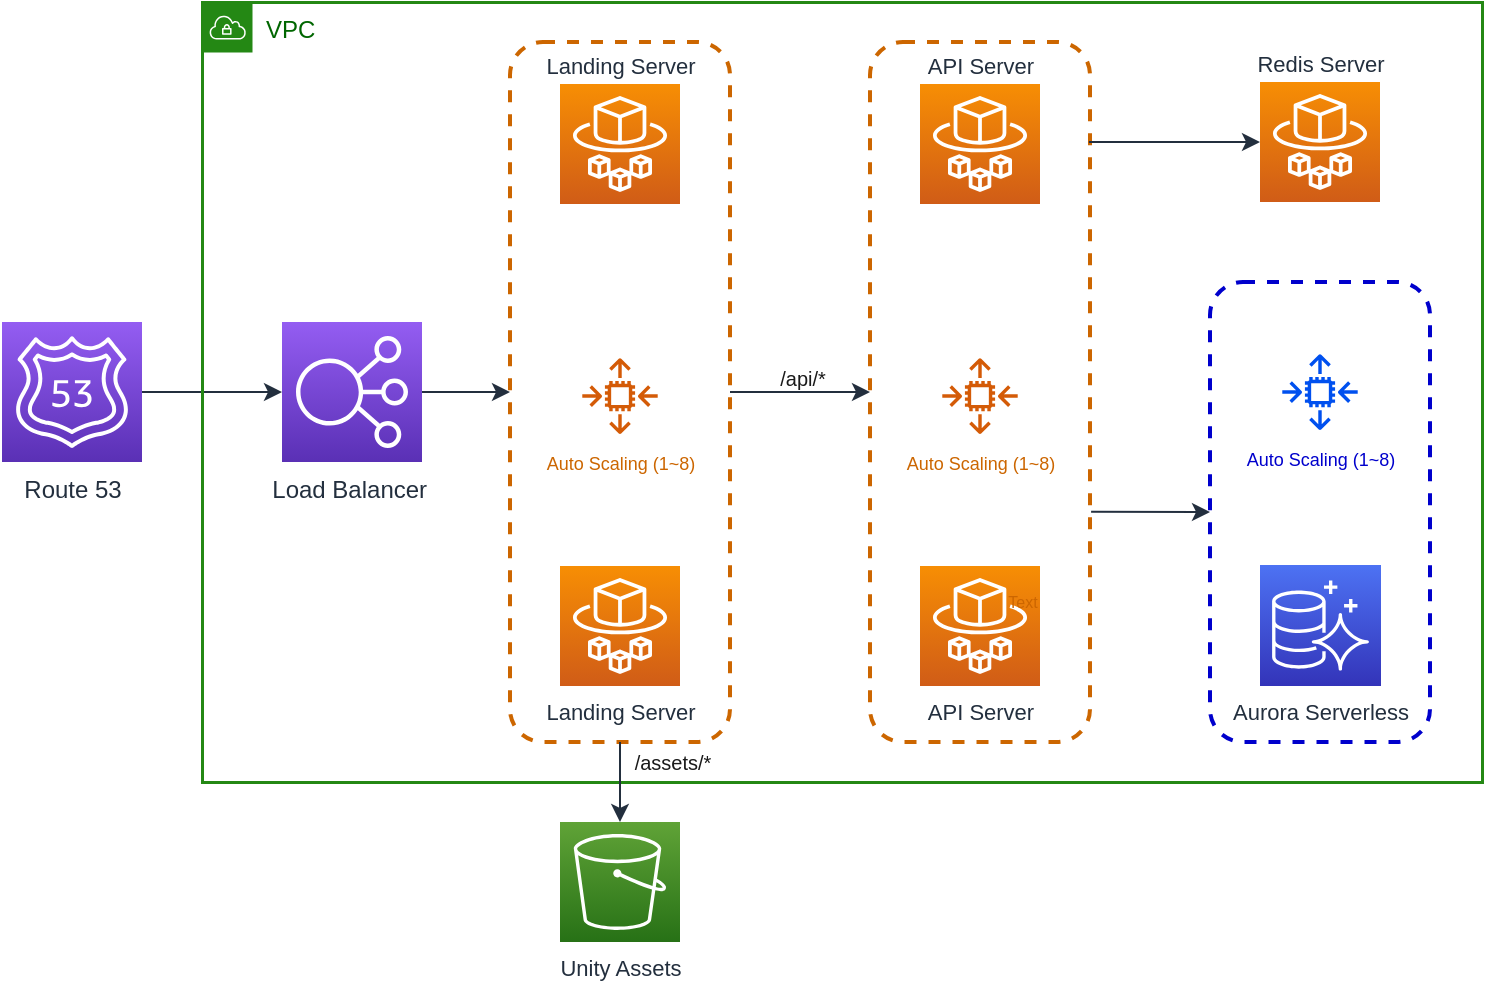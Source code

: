 <mxfile>
    <diagram id="TiwrJ065zfOV_j0houeN" name="Page-1">
        <mxGraphModel dx="625" dy="1191" grid="1" gridSize="10" guides="1" tooltips="1" connect="1" arrows="1" fold="1" page="1" pageScale="1" pageWidth="1169" pageHeight="827" background="#FFFFFF" math="0" shadow="0">
            <root>
                <mxCell id="0"/>
                <mxCell id="1" parent="0"/>
                <mxCell id="45" value="" style="rounded=1;whiteSpace=wrap;html=1;fontColor=#232F3E;fillColor=none;strokeColor=#0000CC;dashed=1;strokeWidth=2;" vertex="1" parent="1">
                    <mxGeometry x="684" y="310" width="110" height="230" as="geometry"/>
                </mxCell>
                <mxCell id="6" value="" style="edgeStyle=none;html=1;exitX=1;exitY=0.5;exitDx=0;exitDy=0;exitPerimeter=0;fontColor=#1A1A1A;strokeColor=#232F3E;" edge="1" parent="1" source="8" target="14">
                    <mxGeometry relative="1" as="geometry">
                        <mxPoint x="301" y="365" as="sourcePoint"/>
                        <mxPoint x="341" y="365" as="targetPoint"/>
                    </mxGeometry>
                </mxCell>
                <mxCell id="8" value="Load Balancer&amp;nbsp;" style="sketch=0;points=[[0,0,0],[0.25,0,0],[0.5,0,0],[0.75,0,0],[1,0,0],[0,1,0],[0.25,1,0],[0.5,1,0],[0.75,1,0],[1,1,0],[0,0.25,0],[0,0.5,0],[0,0.75,0],[1,0.25,0],[1,0.5,0],[1,0.75,0]];outlineConnect=0;fontColor=#232F3E;gradientColor=#945DF2;gradientDirection=north;fillColor=#5A30B5;strokeColor=#ffffff;dashed=0;verticalLabelPosition=bottom;verticalAlign=top;align=center;html=1;fontSize=12;fontStyle=0;aspect=fixed;shape=mxgraph.aws4.resourceIcon;resIcon=mxgraph.aws4.elastic_load_balancing;" vertex="1" parent="1">
                    <mxGeometry x="220" y="330" width="70" height="70" as="geometry"/>
                </mxCell>
                <mxCell id="9" value="Route 53" style="sketch=0;points=[[0,0,0],[0.25,0,0],[0.5,0,0],[0.75,0,0],[1,0,0],[0,1,0],[0.25,1,0],[0.5,1,0],[0.75,1,0],[1,1,0],[0,0.25,0],[0,0.5,0],[0,0.75,0],[1,0.25,0],[1,0.5,0],[1,0.75,0]];outlineConnect=0;fontColor=#232F3E;gradientColor=#945DF2;gradientDirection=north;fillColor=#5A30B5;strokeColor=#ffffff;dashed=0;verticalLabelPosition=bottom;verticalAlign=top;align=center;html=1;fontSize=12;fontStyle=0;aspect=fixed;shape=mxgraph.aws4.resourceIcon;resIcon=mxgraph.aws4.route_53;" vertex="1" parent="1">
                    <mxGeometry x="80" y="330" width="70" height="70" as="geometry"/>
                </mxCell>
                <mxCell id="12" value="" style="edgeStyle=none;html=1;exitX=1;exitY=0.5;exitDx=0;exitDy=0;exitPerimeter=0;fontColor=#1A1A1A;strokeColor=#232F3E;entryX=0;entryY=0.5;entryDx=0;entryDy=0;entryPerimeter=0;" edge="1" parent="1" source="9" target="8">
                    <mxGeometry relative="1" as="geometry">
                        <mxPoint x="160" y="360" as="sourcePoint"/>
                        <mxPoint x="260" y="360" as="targetPoint"/>
                    </mxGeometry>
                </mxCell>
                <mxCell id="14" value="" style="rounded=1;whiteSpace=wrap;html=1;fontColor=#232F3E;fillColor=none;strokeColor=#CC6600;dashed=1;strokeWidth=2;" vertex="1" parent="1">
                    <mxGeometry x="334" y="190" width="110" height="350" as="geometry"/>
                </mxCell>
                <mxCell id="15" value="Landing Server" style="sketch=0;points=[[0,0,0],[0.25,0,0],[0.5,0,0],[0.75,0,0],[1,0,0],[0,1,0],[0.25,1,0],[0.5,1,0],[0.75,1,0],[1,1,0],[0,0.25,0],[0,0.5,0],[0,0.75,0],[1,0.25,0],[1,0.5,0],[1,0.75,0]];outlineConnect=0;fontColor=#232F3E;gradientColor=#F78E04;gradientDirection=north;fillColor=#D05C17;strokeColor=#ffffff;dashed=0;verticalLabelPosition=top;verticalAlign=bottom;align=center;html=1;fontSize=11;fontStyle=0;aspect=fixed;shape=mxgraph.aws4.resourceIcon;resIcon=mxgraph.aws4.fargate;labelPosition=center;" vertex="1" parent="1">
                    <mxGeometry x="359" y="211" width="60" height="60" as="geometry"/>
                </mxCell>
                <mxCell id="17" value="Landing Server" style="sketch=0;points=[[0,0,0],[0.25,0,0],[0.5,0,0],[0.75,0,0],[1,0,0],[0,1,0],[0.25,1,0],[0.5,1,0],[0.75,1,0],[1,1,0],[0,0.25,0],[0,0.5,0],[0,0.75,0],[1,0.25,0],[1,0.5,0],[1,0.75,0]];outlineConnect=0;fontColor=#232F3E;gradientColor=#F78E04;gradientDirection=north;fillColor=#D05C17;strokeColor=#ffffff;dashed=0;verticalLabelPosition=bottom;verticalAlign=top;align=center;html=1;fontSize=11;fontStyle=0;aspect=fixed;shape=mxgraph.aws4.resourceIcon;resIcon=mxgraph.aws4.fargate;" vertex="1" parent="1">
                    <mxGeometry x="359" y="452" width="60" height="60" as="geometry"/>
                </mxCell>
                <mxCell id="21" value="" style="rounded=1;whiteSpace=wrap;html=1;fontColor=#232F3E;fillColor=none;strokeColor=#CC6600;dashed=1;strokeWidth=2;" vertex="1" parent="1">
                    <mxGeometry x="514" y="190" width="110" height="350" as="geometry"/>
                </mxCell>
                <mxCell id="23" value="API Server" style="sketch=0;points=[[0,0,0],[0.25,0,0],[0.5,0,0],[0.75,0,0],[1,0,0],[0,1,0],[0.25,1,0],[0.5,1,0],[0.75,1,0],[1,1,0],[0,0.25,0],[0,0.5,0],[0,0.75,0],[1,0.25,0],[1,0.5,0],[1,0.75,0]];outlineConnect=0;fontColor=#232F3E;gradientColor=#F78E04;gradientDirection=north;fillColor=#D05C17;strokeColor=#ffffff;dashed=0;verticalLabelPosition=top;verticalAlign=bottom;align=center;html=1;fontSize=11;fontStyle=0;aspect=fixed;shape=mxgraph.aws4.resourceIcon;resIcon=mxgraph.aws4.fargate;labelPosition=center;" vertex="1" parent="1">
                    <mxGeometry x="539" y="211" width="60" height="60" as="geometry"/>
                </mxCell>
                <mxCell id="24" value="API Server" style="sketch=0;points=[[0,0,0],[0.25,0,0],[0.5,0,0],[0.75,0,0],[1,0,0],[0,1,0],[0.25,1,0],[0.5,1,0],[0.75,1,0],[1,1,0],[0,0.25,0],[0,0.5,0],[0,0.75,0],[1,0.25,0],[1,0.5,0],[1,0.75,0]];outlineConnect=0;fontColor=#232F3E;gradientColor=#F78E04;gradientDirection=north;fillColor=#D05C17;strokeColor=#ffffff;dashed=0;verticalLabelPosition=bottom;verticalAlign=top;align=center;html=1;fontSize=11;fontStyle=0;aspect=fixed;shape=mxgraph.aws4.resourceIcon;resIcon=mxgraph.aws4.fargate;" vertex="1" parent="1">
                    <mxGeometry x="539" y="452" width="60" height="60" as="geometry"/>
                </mxCell>
                <mxCell id="25" value="" style="edgeStyle=none;html=1;exitX=1;exitY=0.5;exitDx=0;exitDy=0;fontColor=#1A1A1A;strokeColor=#232F3E;entryX=0;entryY=0.5;entryDx=0;entryDy=0;labelPosition=center;verticalLabelPosition=bottom;align=center;verticalAlign=top;" edge="1" target="21" parent="1" source="14">
                    <mxGeometry relative="1" as="geometry">
                        <mxPoint x="470" y="365" as="sourcePoint"/>
                        <mxPoint x="480" y="370" as="targetPoint"/>
                    </mxGeometry>
                </mxCell>
                <mxCell id="34" value="Text" style="text;html=1;resizable=0;autosize=1;align=center;verticalAlign=middle;points=[];fillColor=none;strokeColor=none;rounded=0;dashed=1;fontSize=8;fontColor=#CC6600;" vertex="1" parent="1">
                    <mxGeometry x="570" y="460" width="40" height="20" as="geometry"/>
                </mxCell>
                <mxCell id="35" value="/api/*" style="text;html=1;resizable=0;autosize=1;align=center;verticalAlign=middle;points=[];fillColor=none;strokeColor=none;rounded=0;dashed=1;fontSize=10;fontColor=#1A1A1A;" vertex="1" parent="1">
                    <mxGeometry x="460" y="348" width="40" height="20" as="geometry"/>
                </mxCell>
                <mxCell id="36" value="Redis Server" style="sketch=0;points=[[0,0,0],[0.25,0,0],[0.5,0,0],[0.75,0,0],[1,0,0],[0,1,0],[0.25,1,0],[0.5,1,0],[0.75,1,0],[1,1,0],[0,0.25,0],[0,0.5,0],[0,0.75,0],[1,0.25,0],[1,0.5,0],[1,0.75,0]];outlineConnect=0;fontColor=#232F3E;gradientColor=#F78E04;gradientDirection=north;fillColor=#D05C17;strokeColor=#ffffff;dashed=0;verticalLabelPosition=top;verticalAlign=bottom;align=center;html=1;fontSize=11;fontStyle=0;aspect=fixed;shape=mxgraph.aws4.resourceIcon;resIcon=mxgraph.aws4.fargate;labelPosition=center;" vertex="1" parent="1">
                    <mxGeometry x="709" y="210" width="60" height="60" as="geometry"/>
                </mxCell>
                <mxCell id="38" value="" style="edgeStyle=none;html=1;fontColor=#1A1A1A;strokeColor=#232F3E;entryX=0;entryY=0.5;entryDx=0;entryDy=0;labelPosition=center;verticalLabelPosition=bottom;align=center;verticalAlign=top;entryPerimeter=0;exitX=0.995;exitY=0.143;exitDx=0;exitDy=0;exitPerimeter=0;" edge="1" parent="1" source="21" target="36">
                    <mxGeometry relative="1" as="geometry">
                        <mxPoint x="650" y="280" as="sourcePoint"/>
                        <mxPoint x="750" y="365" as="targetPoint"/>
                    </mxGeometry>
                </mxCell>
                <mxCell id="39" value="Aurora Serverless" style="sketch=0;points=[[0,0,0],[0.25,0,0],[0.5,0,0],[0.75,0,0],[1,0,0],[0,1,0],[0.25,1,0],[0.5,1,0],[0.75,1,0],[1,1,0],[0,0.25,0],[0,0.5,0],[0,0.75,0],[1,0.25,0],[1,0.5,0],[1,0.75,0]];outlineConnect=0;fontColor=#232F3E;gradientColor=#4D72F3;gradientDirection=north;fillColor=#3334B9;strokeColor=#ffffff;dashed=0;verticalLabelPosition=bottom;verticalAlign=top;align=center;html=1;fontSize=11;fontStyle=0;aspect=fixed;shape=mxgraph.aws4.resourceIcon;resIcon=mxgraph.aws4.aurora;" vertex="1" parent="1">
                    <mxGeometry x="709" y="451.5" width="60.5" height="60.5" as="geometry"/>
                </mxCell>
                <mxCell id="41" value="&lt;span style=&quot;color: rgb(204 , 102 , 0) ; font-size: 9px&quot;&gt;Auto Scaling (1~8)&lt;/span&gt;" style="sketch=0;outlineConnect=0;fontColor=#232F3E;gradientColor=none;fillColor=#D45B07;strokeColor=none;dashed=0;verticalLabelPosition=bottom;verticalAlign=top;align=center;html=1;fontSize=12;fontStyle=0;aspect=fixed;pointerEvents=1;shape=mxgraph.aws4.auto_scaling2;" vertex="1" parent="1">
                    <mxGeometry x="370" y="348" width="38" height="38" as="geometry"/>
                </mxCell>
                <mxCell id="43" value="&lt;span style=&quot;color: rgb(204 , 102 , 0) ; font-size: 9px&quot;&gt;Auto Scaling (1~8)&lt;/span&gt;" style="sketch=0;outlineConnect=0;fontColor=#232F3E;gradientColor=none;fillColor=#D45B07;strokeColor=none;dashed=0;verticalLabelPosition=bottom;verticalAlign=top;align=center;html=1;fontSize=12;fontStyle=0;aspect=fixed;pointerEvents=1;shape=mxgraph.aws4.auto_scaling2;" vertex="1" parent="1">
                    <mxGeometry x="550" y="348" width="38" height="38" as="geometry"/>
                </mxCell>
                <mxCell id="44" value="&lt;span style=&quot;font-size: 9px&quot;&gt;&lt;font color=&quot;#0000cc&quot;&gt;Auto Scaling (1~8)&lt;/font&gt;&lt;/span&gt;" style="sketch=0;outlineConnect=0;fontColor=#ffffff;fillColor=#0050ef;strokeColor=#001DBC;dashed=0;verticalLabelPosition=bottom;verticalAlign=top;align=center;html=1;fontSize=12;fontStyle=0;aspect=fixed;pointerEvents=1;shape=mxgraph.aws4.auto_scaling2;" vertex="1" parent="1">
                    <mxGeometry x="720" y="346" width="38" height="38" as="geometry"/>
                </mxCell>
                <mxCell id="48" value="" style="edgeStyle=none;html=1;fontColor=#1A1A1A;strokeColor=#232F3E;labelPosition=center;verticalLabelPosition=bottom;align=center;verticalAlign=top;entryX=0;entryY=0.5;entryDx=0;entryDy=0;exitX=1.005;exitY=0.671;exitDx=0;exitDy=0;exitPerimeter=0;" edge="1" parent="1" source="21" target="45">
                    <mxGeometry relative="1" as="geometry">
                        <mxPoint x="625" y="425" as="sourcePoint"/>
                        <mxPoint x="680" y="425" as="targetPoint"/>
                    </mxGeometry>
                </mxCell>
                <mxCell id="49" value="VPC" style="points=[[0,0],[0.25,0],[0.5,0],[0.75,0],[1,0],[1,0.25],[1,0.5],[1,0.75],[1,1],[0.75,1],[0.5,1],[0.25,1],[0,1],[0,0.75],[0,0.5],[0,0.25]];outlineConnect=0;gradientColor=none;html=1;whiteSpace=wrap;fontSize=12;fontStyle=0;container=1;pointerEvents=0;collapsible=0;recursiveResize=0;shape=mxgraph.aws4.group;grIcon=mxgraph.aws4.group_vpc;strokeColor=#248814;fillColor=none;verticalAlign=top;align=left;spacingLeft=30;fontColor=#006600;dashed=0;strokeWidth=1.5;" vertex="1" parent="1">
                    <mxGeometry x="180" y="170" width="640" height="390" as="geometry"/>
                </mxCell>
                <mxCell id="57" value="/assets/*" style="text;html=1;resizable=0;autosize=1;align=center;verticalAlign=middle;points=[];fillColor=none;strokeColor=none;rounded=0;dashed=1;fontSize=10;fontColor=#1A1A1A;" vertex="1" parent="49">
                    <mxGeometry x="210" y="370" width="50" height="20" as="geometry"/>
                </mxCell>
                <mxCell id="50" value="Unity Assets" style="sketch=0;points=[[0,0,0],[0.25,0,0],[0.5,0,0],[0.75,0,0],[1,0,0],[0,1,0],[0.25,1,0],[0.5,1,0],[0.75,1,0],[1,1,0],[0,0.25,0],[0,0.5,0],[0,0.75,0],[1,0.25,0],[1,0.5,0],[1,0.75,0]];outlineConnect=0;fontColor=#232F3E;gradientColor=#60A337;gradientDirection=north;fillColor=#277116;strokeColor=#ffffff;dashed=0;verticalLabelPosition=bottom;verticalAlign=top;align=center;html=1;fontSize=11;fontStyle=0;aspect=fixed;shape=mxgraph.aws4.resourceIcon;resIcon=mxgraph.aws4.s3;" vertex="1" parent="1">
                    <mxGeometry x="359" y="580" width="60" height="60" as="geometry"/>
                </mxCell>
                <mxCell id="56" value="" style="edgeStyle=none;html=1;fontColor=#1A1A1A;strokeColor=#232F3E;labelPosition=center;verticalLabelPosition=bottom;align=center;verticalAlign=top;exitX=0.5;exitY=1;exitDx=0;exitDy=0;entryX=0.5;entryY=0;entryDx=0;entryDy=0;entryPerimeter=0;" edge="1" parent="1" source="14" target="50">
                    <mxGeometry relative="1" as="geometry">
                        <mxPoint x="634.55" y="434.85" as="sourcePoint"/>
                        <mxPoint x="590" y="670" as="targetPoint"/>
                    </mxGeometry>
                </mxCell>
            </root>
        </mxGraphModel>
    </diagram>
</mxfile>
